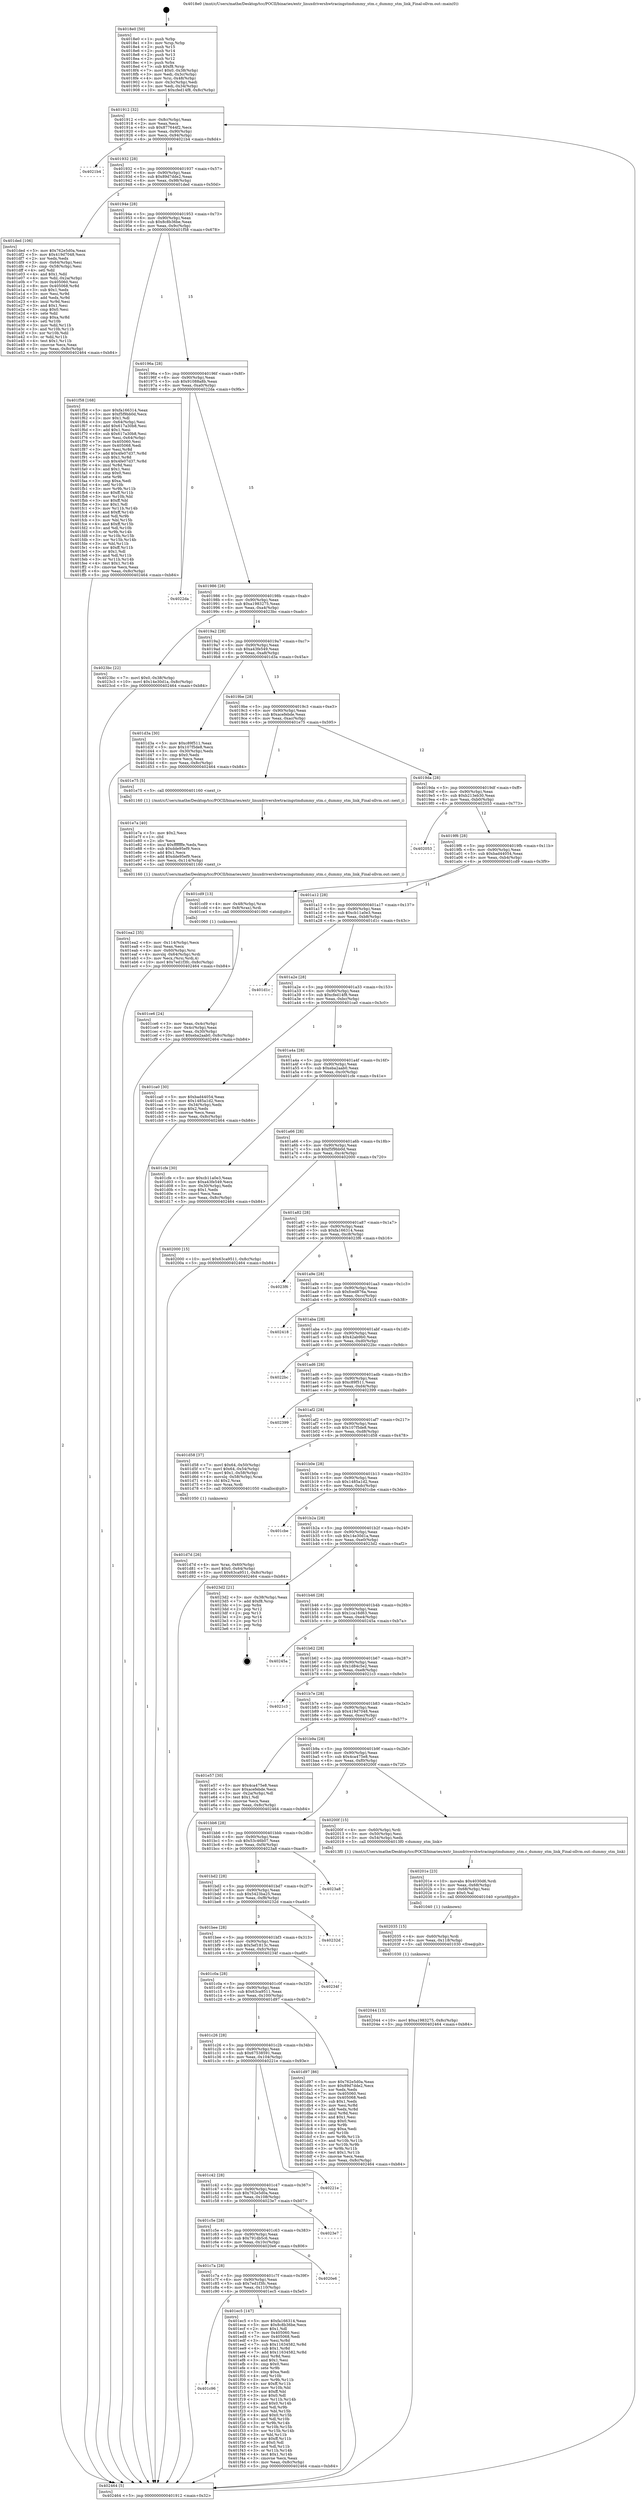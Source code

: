 digraph "0x4018e0" {
  label = "0x4018e0 (/mnt/c/Users/mathe/Desktop/tcc/POCII/binaries/extr_linuxdrivershwtracingstmdummy_stm.c_dummy_stm_link_Final-ollvm.out::main(0))"
  labelloc = "t"
  node[shape=record]

  Entry [label="",width=0.3,height=0.3,shape=circle,fillcolor=black,style=filled]
  "0x401912" [label="{
     0x401912 [32]\l
     | [instrs]\l
     &nbsp;&nbsp;0x401912 \<+6\>: mov -0x8c(%rbp),%eax\l
     &nbsp;&nbsp;0x401918 \<+2\>: mov %eax,%ecx\l
     &nbsp;&nbsp;0x40191a \<+6\>: sub $0x877644f2,%ecx\l
     &nbsp;&nbsp;0x401920 \<+6\>: mov %eax,-0x90(%rbp)\l
     &nbsp;&nbsp;0x401926 \<+6\>: mov %ecx,-0x94(%rbp)\l
     &nbsp;&nbsp;0x40192c \<+6\>: je 00000000004021b4 \<main+0x8d4\>\l
  }"]
  "0x4021b4" [label="{
     0x4021b4\l
  }", style=dashed]
  "0x401932" [label="{
     0x401932 [28]\l
     | [instrs]\l
     &nbsp;&nbsp;0x401932 \<+5\>: jmp 0000000000401937 \<main+0x57\>\l
     &nbsp;&nbsp;0x401937 \<+6\>: mov -0x90(%rbp),%eax\l
     &nbsp;&nbsp;0x40193d \<+5\>: sub $0x89d7dde2,%eax\l
     &nbsp;&nbsp;0x401942 \<+6\>: mov %eax,-0x98(%rbp)\l
     &nbsp;&nbsp;0x401948 \<+6\>: je 0000000000401ded \<main+0x50d\>\l
  }"]
  Exit [label="",width=0.3,height=0.3,shape=circle,fillcolor=black,style=filled,peripheries=2]
  "0x401ded" [label="{
     0x401ded [106]\l
     | [instrs]\l
     &nbsp;&nbsp;0x401ded \<+5\>: mov $0x762e5d0a,%eax\l
     &nbsp;&nbsp;0x401df2 \<+5\>: mov $0x419d7048,%ecx\l
     &nbsp;&nbsp;0x401df7 \<+2\>: xor %edx,%edx\l
     &nbsp;&nbsp;0x401df9 \<+3\>: mov -0x64(%rbp),%esi\l
     &nbsp;&nbsp;0x401dfc \<+3\>: cmp -0x58(%rbp),%esi\l
     &nbsp;&nbsp;0x401dff \<+4\>: setl %dil\l
     &nbsp;&nbsp;0x401e03 \<+4\>: and $0x1,%dil\l
     &nbsp;&nbsp;0x401e07 \<+4\>: mov %dil,-0x2a(%rbp)\l
     &nbsp;&nbsp;0x401e0b \<+7\>: mov 0x405060,%esi\l
     &nbsp;&nbsp;0x401e12 \<+8\>: mov 0x405068,%r8d\l
     &nbsp;&nbsp;0x401e1a \<+3\>: sub $0x1,%edx\l
     &nbsp;&nbsp;0x401e1d \<+3\>: mov %esi,%r9d\l
     &nbsp;&nbsp;0x401e20 \<+3\>: add %edx,%r9d\l
     &nbsp;&nbsp;0x401e23 \<+4\>: imul %r9d,%esi\l
     &nbsp;&nbsp;0x401e27 \<+3\>: and $0x1,%esi\l
     &nbsp;&nbsp;0x401e2a \<+3\>: cmp $0x0,%esi\l
     &nbsp;&nbsp;0x401e2d \<+4\>: sete %dil\l
     &nbsp;&nbsp;0x401e31 \<+4\>: cmp $0xa,%r8d\l
     &nbsp;&nbsp;0x401e35 \<+4\>: setl %r10b\l
     &nbsp;&nbsp;0x401e39 \<+3\>: mov %dil,%r11b\l
     &nbsp;&nbsp;0x401e3c \<+3\>: and %r10b,%r11b\l
     &nbsp;&nbsp;0x401e3f \<+3\>: xor %r10b,%dil\l
     &nbsp;&nbsp;0x401e42 \<+3\>: or %dil,%r11b\l
     &nbsp;&nbsp;0x401e45 \<+4\>: test $0x1,%r11b\l
     &nbsp;&nbsp;0x401e49 \<+3\>: cmovne %ecx,%eax\l
     &nbsp;&nbsp;0x401e4c \<+6\>: mov %eax,-0x8c(%rbp)\l
     &nbsp;&nbsp;0x401e52 \<+5\>: jmp 0000000000402464 \<main+0xb84\>\l
  }"]
  "0x40194e" [label="{
     0x40194e [28]\l
     | [instrs]\l
     &nbsp;&nbsp;0x40194e \<+5\>: jmp 0000000000401953 \<main+0x73\>\l
     &nbsp;&nbsp;0x401953 \<+6\>: mov -0x90(%rbp),%eax\l
     &nbsp;&nbsp;0x401959 \<+5\>: sub $0x8c8b36be,%eax\l
     &nbsp;&nbsp;0x40195e \<+6\>: mov %eax,-0x9c(%rbp)\l
     &nbsp;&nbsp;0x401964 \<+6\>: je 0000000000401f58 \<main+0x678\>\l
  }"]
  "0x402044" [label="{
     0x402044 [15]\l
     | [instrs]\l
     &nbsp;&nbsp;0x402044 \<+10\>: movl $0xa1983275,-0x8c(%rbp)\l
     &nbsp;&nbsp;0x40204e \<+5\>: jmp 0000000000402464 \<main+0xb84\>\l
  }"]
  "0x401f58" [label="{
     0x401f58 [168]\l
     | [instrs]\l
     &nbsp;&nbsp;0x401f58 \<+5\>: mov $0xfa166314,%eax\l
     &nbsp;&nbsp;0x401f5d \<+5\>: mov $0xf5f9bb0d,%ecx\l
     &nbsp;&nbsp;0x401f62 \<+2\>: mov $0x1,%dl\l
     &nbsp;&nbsp;0x401f64 \<+3\>: mov -0x64(%rbp),%esi\l
     &nbsp;&nbsp;0x401f67 \<+6\>: add $0x617a30b8,%esi\l
     &nbsp;&nbsp;0x401f6d \<+3\>: add $0x1,%esi\l
     &nbsp;&nbsp;0x401f70 \<+6\>: sub $0x617a30b8,%esi\l
     &nbsp;&nbsp;0x401f76 \<+3\>: mov %esi,-0x64(%rbp)\l
     &nbsp;&nbsp;0x401f79 \<+7\>: mov 0x405060,%esi\l
     &nbsp;&nbsp;0x401f80 \<+7\>: mov 0x405068,%edi\l
     &nbsp;&nbsp;0x401f87 \<+3\>: mov %esi,%r8d\l
     &nbsp;&nbsp;0x401f8a \<+7\>: add $0x4fe07d37,%r8d\l
     &nbsp;&nbsp;0x401f91 \<+4\>: sub $0x1,%r8d\l
     &nbsp;&nbsp;0x401f95 \<+7\>: sub $0x4fe07d37,%r8d\l
     &nbsp;&nbsp;0x401f9c \<+4\>: imul %r8d,%esi\l
     &nbsp;&nbsp;0x401fa0 \<+3\>: and $0x1,%esi\l
     &nbsp;&nbsp;0x401fa3 \<+3\>: cmp $0x0,%esi\l
     &nbsp;&nbsp;0x401fa6 \<+4\>: sete %r9b\l
     &nbsp;&nbsp;0x401faa \<+3\>: cmp $0xa,%edi\l
     &nbsp;&nbsp;0x401fad \<+4\>: setl %r10b\l
     &nbsp;&nbsp;0x401fb1 \<+3\>: mov %r9b,%r11b\l
     &nbsp;&nbsp;0x401fb4 \<+4\>: xor $0xff,%r11b\l
     &nbsp;&nbsp;0x401fb8 \<+3\>: mov %r10b,%bl\l
     &nbsp;&nbsp;0x401fbb \<+3\>: xor $0xff,%bl\l
     &nbsp;&nbsp;0x401fbe \<+3\>: xor $0x1,%dl\l
     &nbsp;&nbsp;0x401fc1 \<+3\>: mov %r11b,%r14b\l
     &nbsp;&nbsp;0x401fc4 \<+4\>: and $0xff,%r14b\l
     &nbsp;&nbsp;0x401fc8 \<+3\>: and %dl,%r9b\l
     &nbsp;&nbsp;0x401fcb \<+3\>: mov %bl,%r15b\l
     &nbsp;&nbsp;0x401fce \<+4\>: and $0xff,%r15b\l
     &nbsp;&nbsp;0x401fd2 \<+3\>: and %dl,%r10b\l
     &nbsp;&nbsp;0x401fd5 \<+3\>: or %r9b,%r14b\l
     &nbsp;&nbsp;0x401fd8 \<+3\>: or %r10b,%r15b\l
     &nbsp;&nbsp;0x401fdb \<+3\>: xor %r15b,%r14b\l
     &nbsp;&nbsp;0x401fde \<+3\>: or %bl,%r11b\l
     &nbsp;&nbsp;0x401fe1 \<+4\>: xor $0xff,%r11b\l
     &nbsp;&nbsp;0x401fe5 \<+3\>: or $0x1,%dl\l
     &nbsp;&nbsp;0x401fe8 \<+3\>: and %dl,%r11b\l
     &nbsp;&nbsp;0x401feb \<+3\>: or %r11b,%r14b\l
     &nbsp;&nbsp;0x401fee \<+4\>: test $0x1,%r14b\l
     &nbsp;&nbsp;0x401ff2 \<+3\>: cmovne %ecx,%eax\l
     &nbsp;&nbsp;0x401ff5 \<+6\>: mov %eax,-0x8c(%rbp)\l
     &nbsp;&nbsp;0x401ffb \<+5\>: jmp 0000000000402464 \<main+0xb84\>\l
  }"]
  "0x40196a" [label="{
     0x40196a [28]\l
     | [instrs]\l
     &nbsp;&nbsp;0x40196a \<+5\>: jmp 000000000040196f \<main+0x8f\>\l
     &nbsp;&nbsp;0x40196f \<+6\>: mov -0x90(%rbp),%eax\l
     &nbsp;&nbsp;0x401975 \<+5\>: sub $0x91088a8b,%eax\l
     &nbsp;&nbsp;0x40197a \<+6\>: mov %eax,-0xa0(%rbp)\l
     &nbsp;&nbsp;0x401980 \<+6\>: je 00000000004022da \<main+0x9fa\>\l
  }"]
  "0x402035" [label="{
     0x402035 [15]\l
     | [instrs]\l
     &nbsp;&nbsp;0x402035 \<+4\>: mov -0x60(%rbp),%rdi\l
     &nbsp;&nbsp;0x402039 \<+6\>: mov %eax,-0x118(%rbp)\l
     &nbsp;&nbsp;0x40203f \<+5\>: call 0000000000401030 \<free@plt\>\l
     | [calls]\l
     &nbsp;&nbsp;0x401030 \{1\} (unknown)\l
  }"]
  "0x4022da" [label="{
     0x4022da\l
  }", style=dashed]
  "0x401986" [label="{
     0x401986 [28]\l
     | [instrs]\l
     &nbsp;&nbsp;0x401986 \<+5\>: jmp 000000000040198b \<main+0xab\>\l
     &nbsp;&nbsp;0x40198b \<+6\>: mov -0x90(%rbp),%eax\l
     &nbsp;&nbsp;0x401991 \<+5\>: sub $0xa1983275,%eax\l
     &nbsp;&nbsp;0x401996 \<+6\>: mov %eax,-0xa4(%rbp)\l
     &nbsp;&nbsp;0x40199c \<+6\>: je 00000000004023bc \<main+0xadc\>\l
  }"]
  "0x40201e" [label="{
     0x40201e [23]\l
     | [instrs]\l
     &nbsp;&nbsp;0x40201e \<+10\>: movabs $0x4030d6,%rdi\l
     &nbsp;&nbsp;0x402028 \<+3\>: mov %eax,-0x68(%rbp)\l
     &nbsp;&nbsp;0x40202b \<+3\>: mov -0x68(%rbp),%esi\l
     &nbsp;&nbsp;0x40202e \<+2\>: mov $0x0,%al\l
     &nbsp;&nbsp;0x402030 \<+5\>: call 0000000000401040 \<printf@plt\>\l
     | [calls]\l
     &nbsp;&nbsp;0x401040 \{1\} (unknown)\l
  }"]
  "0x4023bc" [label="{
     0x4023bc [22]\l
     | [instrs]\l
     &nbsp;&nbsp;0x4023bc \<+7\>: movl $0x0,-0x38(%rbp)\l
     &nbsp;&nbsp;0x4023c3 \<+10\>: movl $0x14e30d1a,-0x8c(%rbp)\l
     &nbsp;&nbsp;0x4023cd \<+5\>: jmp 0000000000402464 \<main+0xb84\>\l
  }"]
  "0x4019a2" [label="{
     0x4019a2 [28]\l
     | [instrs]\l
     &nbsp;&nbsp;0x4019a2 \<+5\>: jmp 00000000004019a7 \<main+0xc7\>\l
     &nbsp;&nbsp;0x4019a7 \<+6\>: mov -0x90(%rbp),%eax\l
     &nbsp;&nbsp;0x4019ad \<+5\>: sub $0xa43fe549,%eax\l
     &nbsp;&nbsp;0x4019b2 \<+6\>: mov %eax,-0xa8(%rbp)\l
     &nbsp;&nbsp;0x4019b8 \<+6\>: je 0000000000401d3a \<main+0x45a\>\l
  }"]
  "0x401c96" [label="{
     0x401c96\l
  }", style=dashed]
  "0x401d3a" [label="{
     0x401d3a [30]\l
     | [instrs]\l
     &nbsp;&nbsp;0x401d3a \<+5\>: mov $0xc89f511,%eax\l
     &nbsp;&nbsp;0x401d3f \<+5\>: mov $0x107f5de8,%ecx\l
     &nbsp;&nbsp;0x401d44 \<+3\>: mov -0x30(%rbp),%edx\l
     &nbsp;&nbsp;0x401d47 \<+3\>: cmp $0x0,%edx\l
     &nbsp;&nbsp;0x401d4a \<+3\>: cmove %ecx,%eax\l
     &nbsp;&nbsp;0x401d4d \<+6\>: mov %eax,-0x8c(%rbp)\l
     &nbsp;&nbsp;0x401d53 \<+5\>: jmp 0000000000402464 \<main+0xb84\>\l
  }"]
  "0x4019be" [label="{
     0x4019be [28]\l
     | [instrs]\l
     &nbsp;&nbsp;0x4019be \<+5\>: jmp 00000000004019c3 \<main+0xe3\>\l
     &nbsp;&nbsp;0x4019c3 \<+6\>: mov -0x90(%rbp),%eax\l
     &nbsp;&nbsp;0x4019c9 \<+5\>: sub $0xacefebde,%eax\l
     &nbsp;&nbsp;0x4019ce \<+6\>: mov %eax,-0xac(%rbp)\l
     &nbsp;&nbsp;0x4019d4 \<+6\>: je 0000000000401e75 \<main+0x595\>\l
  }"]
  "0x401ec5" [label="{
     0x401ec5 [147]\l
     | [instrs]\l
     &nbsp;&nbsp;0x401ec5 \<+5\>: mov $0xfa166314,%eax\l
     &nbsp;&nbsp;0x401eca \<+5\>: mov $0x8c8b36be,%ecx\l
     &nbsp;&nbsp;0x401ecf \<+2\>: mov $0x1,%dl\l
     &nbsp;&nbsp;0x401ed1 \<+7\>: mov 0x405060,%esi\l
     &nbsp;&nbsp;0x401ed8 \<+7\>: mov 0x405068,%edi\l
     &nbsp;&nbsp;0x401edf \<+3\>: mov %esi,%r8d\l
     &nbsp;&nbsp;0x401ee2 \<+7\>: sub $0x11634582,%r8d\l
     &nbsp;&nbsp;0x401ee9 \<+4\>: sub $0x1,%r8d\l
     &nbsp;&nbsp;0x401eed \<+7\>: add $0x11634582,%r8d\l
     &nbsp;&nbsp;0x401ef4 \<+4\>: imul %r8d,%esi\l
     &nbsp;&nbsp;0x401ef8 \<+3\>: and $0x1,%esi\l
     &nbsp;&nbsp;0x401efb \<+3\>: cmp $0x0,%esi\l
     &nbsp;&nbsp;0x401efe \<+4\>: sete %r9b\l
     &nbsp;&nbsp;0x401f02 \<+3\>: cmp $0xa,%edi\l
     &nbsp;&nbsp;0x401f05 \<+4\>: setl %r10b\l
     &nbsp;&nbsp;0x401f09 \<+3\>: mov %r9b,%r11b\l
     &nbsp;&nbsp;0x401f0c \<+4\>: xor $0xff,%r11b\l
     &nbsp;&nbsp;0x401f10 \<+3\>: mov %r10b,%bl\l
     &nbsp;&nbsp;0x401f13 \<+3\>: xor $0xff,%bl\l
     &nbsp;&nbsp;0x401f16 \<+3\>: xor $0x0,%dl\l
     &nbsp;&nbsp;0x401f19 \<+3\>: mov %r11b,%r14b\l
     &nbsp;&nbsp;0x401f1c \<+4\>: and $0x0,%r14b\l
     &nbsp;&nbsp;0x401f20 \<+3\>: and %dl,%r9b\l
     &nbsp;&nbsp;0x401f23 \<+3\>: mov %bl,%r15b\l
     &nbsp;&nbsp;0x401f26 \<+4\>: and $0x0,%r15b\l
     &nbsp;&nbsp;0x401f2a \<+3\>: and %dl,%r10b\l
     &nbsp;&nbsp;0x401f2d \<+3\>: or %r9b,%r14b\l
     &nbsp;&nbsp;0x401f30 \<+3\>: or %r10b,%r15b\l
     &nbsp;&nbsp;0x401f33 \<+3\>: xor %r15b,%r14b\l
     &nbsp;&nbsp;0x401f36 \<+3\>: or %bl,%r11b\l
     &nbsp;&nbsp;0x401f39 \<+4\>: xor $0xff,%r11b\l
     &nbsp;&nbsp;0x401f3d \<+3\>: or $0x0,%dl\l
     &nbsp;&nbsp;0x401f40 \<+3\>: and %dl,%r11b\l
     &nbsp;&nbsp;0x401f43 \<+3\>: or %r11b,%r14b\l
     &nbsp;&nbsp;0x401f46 \<+4\>: test $0x1,%r14b\l
     &nbsp;&nbsp;0x401f4a \<+3\>: cmovne %ecx,%eax\l
     &nbsp;&nbsp;0x401f4d \<+6\>: mov %eax,-0x8c(%rbp)\l
     &nbsp;&nbsp;0x401f53 \<+5\>: jmp 0000000000402464 \<main+0xb84\>\l
  }"]
  "0x401e75" [label="{
     0x401e75 [5]\l
     | [instrs]\l
     &nbsp;&nbsp;0x401e75 \<+5\>: call 0000000000401160 \<next_i\>\l
     | [calls]\l
     &nbsp;&nbsp;0x401160 \{1\} (/mnt/c/Users/mathe/Desktop/tcc/POCII/binaries/extr_linuxdrivershwtracingstmdummy_stm.c_dummy_stm_link_Final-ollvm.out::next_i)\l
  }"]
  "0x4019da" [label="{
     0x4019da [28]\l
     | [instrs]\l
     &nbsp;&nbsp;0x4019da \<+5\>: jmp 00000000004019df \<main+0xff\>\l
     &nbsp;&nbsp;0x4019df \<+6\>: mov -0x90(%rbp),%eax\l
     &nbsp;&nbsp;0x4019e5 \<+5\>: sub $0xb213eb30,%eax\l
     &nbsp;&nbsp;0x4019ea \<+6\>: mov %eax,-0xb0(%rbp)\l
     &nbsp;&nbsp;0x4019f0 \<+6\>: je 0000000000402053 \<main+0x773\>\l
  }"]
  "0x401c7a" [label="{
     0x401c7a [28]\l
     | [instrs]\l
     &nbsp;&nbsp;0x401c7a \<+5\>: jmp 0000000000401c7f \<main+0x39f\>\l
     &nbsp;&nbsp;0x401c7f \<+6\>: mov -0x90(%rbp),%eax\l
     &nbsp;&nbsp;0x401c85 \<+5\>: sub $0x7ed1f3fc,%eax\l
     &nbsp;&nbsp;0x401c8a \<+6\>: mov %eax,-0x110(%rbp)\l
     &nbsp;&nbsp;0x401c90 \<+6\>: je 0000000000401ec5 \<main+0x5e5\>\l
  }"]
  "0x402053" [label="{
     0x402053\l
  }", style=dashed]
  "0x4019f6" [label="{
     0x4019f6 [28]\l
     | [instrs]\l
     &nbsp;&nbsp;0x4019f6 \<+5\>: jmp 00000000004019fb \<main+0x11b\>\l
     &nbsp;&nbsp;0x4019fb \<+6\>: mov -0x90(%rbp),%eax\l
     &nbsp;&nbsp;0x401a01 \<+5\>: sub $0xbad44054,%eax\l
     &nbsp;&nbsp;0x401a06 \<+6\>: mov %eax,-0xb4(%rbp)\l
     &nbsp;&nbsp;0x401a0c \<+6\>: je 0000000000401cd9 \<main+0x3f9\>\l
  }"]
  "0x4020e6" [label="{
     0x4020e6\l
  }", style=dashed]
  "0x401cd9" [label="{
     0x401cd9 [13]\l
     | [instrs]\l
     &nbsp;&nbsp;0x401cd9 \<+4\>: mov -0x48(%rbp),%rax\l
     &nbsp;&nbsp;0x401cdd \<+4\>: mov 0x8(%rax),%rdi\l
     &nbsp;&nbsp;0x401ce1 \<+5\>: call 0000000000401060 \<atoi@plt\>\l
     | [calls]\l
     &nbsp;&nbsp;0x401060 \{1\} (unknown)\l
  }"]
  "0x401a12" [label="{
     0x401a12 [28]\l
     | [instrs]\l
     &nbsp;&nbsp;0x401a12 \<+5\>: jmp 0000000000401a17 \<main+0x137\>\l
     &nbsp;&nbsp;0x401a17 \<+6\>: mov -0x90(%rbp),%eax\l
     &nbsp;&nbsp;0x401a1d \<+5\>: sub $0xcb11a0e3,%eax\l
     &nbsp;&nbsp;0x401a22 \<+6\>: mov %eax,-0xb8(%rbp)\l
     &nbsp;&nbsp;0x401a28 \<+6\>: je 0000000000401d1c \<main+0x43c\>\l
  }"]
  "0x401c5e" [label="{
     0x401c5e [28]\l
     | [instrs]\l
     &nbsp;&nbsp;0x401c5e \<+5\>: jmp 0000000000401c63 \<main+0x383\>\l
     &nbsp;&nbsp;0x401c63 \<+6\>: mov -0x90(%rbp),%eax\l
     &nbsp;&nbsp;0x401c69 \<+5\>: sub $0x791db5c6,%eax\l
     &nbsp;&nbsp;0x401c6e \<+6\>: mov %eax,-0x10c(%rbp)\l
     &nbsp;&nbsp;0x401c74 \<+6\>: je 00000000004020e6 \<main+0x806\>\l
  }"]
  "0x401d1c" [label="{
     0x401d1c\l
  }", style=dashed]
  "0x401a2e" [label="{
     0x401a2e [28]\l
     | [instrs]\l
     &nbsp;&nbsp;0x401a2e \<+5\>: jmp 0000000000401a33 \<main+0x153\>\l
     &nbsp;&nbsp;0x401a33 \<+6\>: mov -0x90(%rbp),%eax\l
     &nbsp;&nbsp;0x401a39 \<+5\>: sub $0xcfed14f8,%eax\l
     &nbsp;&nbsp;0x401a3e \<+6\>: mov %eax,-0xbc(%rbp)\l
     &nbsp;&nbsp;0x401a44 \<+6\>: je 0000000000401ca0 \<main+0x3c0\>\l
  }"]
  "0x4023e7" [label="{
     0x4023e7\l
  }", style=dashed]
  "0x401ca0" [label="{
     0x401ca0 [30]\l
     | [instrs]\l
     &nbsp;&nbsp;0x401ca0 \<+5\>: mov $0xbad44054,%eax\l
     &nbsp;&nbsp;0x401ca5 \<+5\>: mov $0x1485a1d2,%ecx\l
     &nbsp;&nbsp;0x401caa \<+3\>: mov -0x34(%rbp),%edx\l
     &nbsp;&nbsp;0x401cad \<+3\>: cmp $0x2,%edx\l
     &nbsp;&nbsp;0x401cb0 \<+3\>: cmovne %ecx,%eax\l
     &nbsp;&nbsp;0x401cb3 \<+6\>: mov %eax,-0x8c(%rbp)\l
     &nbsp;&nbsp;0x401cb9 \<+5\>: jmp 0000000000402464 \<main+0xb84\>\l
  }"]
  "0x401a4a" [label="{
     0x401a4a [28]\l
     | [instrs]\l
     &nbsp;&nbsp;0x401a4a \<+5\>: jmp 0000000000401a4f \<main+0x16f\>\l
     &nbsp;&nbsp;0x401a4f \<+6\>: mov -0x90(%rbp),%eax\l
     &nbsp;&nbsp;0x401a55 \<+5\>: sub $0xeba2aab0,%eax\l
     &nbsp;&nbsp;0x401a5a \<+6\>: mov %eax,-0xc0(%rbp)\l
     &nbsp;&nbsp;0x401a60 \<+6\>: je 0000000000401cfe \<main+0x41e\>\l
  }"]
  "0x402464" [label="{
     0x402464 [5]\l
     | [instrs]\l
     &nbsp;&nbsp;0x402464 \<+5\>: jmp 0000000000401912 \<main+0x32\>\l
  }"]
  "0x4018e0" [label="{
     0x4018e0 [50]\l
     | [instrs]\l
     &nbsp;&nbsp;0x4018e0 \<+1\>: push %rbp\l
     &nbsp;&nbsp;0x4018e1 \<+3\>: mov %rsp,%rbp\l
     &nbsp;&nbsp;0x4018e4 \<+2\>: push %r15\l
     &nbsp;&nbsp;0x4018e6 \<+2\>: push %r14\l
     &nbsp;&nbsp;0x4018e8 \<+2\>: push %r13\l
     &nbsp;&nbsp;0x4018ea \<+2\>: push %r12\l
     &nbsp;&nbsp;0x4018ec \<+1\>: push %rbx\l
     &nbsp;&nbsp;0x4018ed \<+7\>: sub $0xf8,%rsp\l
     &nbsp;&nbsp;0x4018f4 \<+7\>: movl $0x0,-0x38(%rbp)\l
     &nbsp;&nbsp;0x4018fb \<+3\>: mov %edi,-0x3c(%rbp)\l
     &nbsp;&nbsp;0x4018fe \<+4\>: mov %rsi,-0x48(%rbp)\l
     &nbsp;&nbsp;0x401902 \<+3\>: mov -0x3c(%rbp),%edi\l
     &nbsp;&nbsp;0x401905 \<+3\>: mov %edi,-0x34(%rbp)\l
     &nbsp;&nbsp;0x401908 \<+10\>: movl $0xcfed14f8,-0x8c(%rbp)\l
  }"]
  "0x401ce6" [label="{
     0x401ce6 [24]\l
     | [instrs]\l
     &nbsp;&nbsp;0x401ce6 \<+3\>: mov %eax,-0x4c(%rbp)\l
     &nbsp;&nbsp;0x401ce9 \<+3\>: mov -0x4c(%rbp),%eax\l
     &nbsp;&nbsp;0x401cec \<+3\>: mov %eax,-0x30(%rbp)\l
     &nbsp;&nbsp;0x401cef \<+10\>: movl $0xeba2aab0,-0x8c(%rbp)\l
     &nbsp;&nbsp;0x401cf9 \<+5\>: jmp 0000000000402464 \<main+0xb84\>\l
  }"]
  "0x401c42" [label="{
     0x401c42 [28]\l
     | [instrs]\l
     &nbsp;&nbsp;0x401c42 \<+5\>: jmp 0000000000401c47 \<main+0x367\>\l
     &nbsp;&nbsp;0x401c47 \<+6\>: mov -0x90(%rbp),%eax\l
     &nbsp;&nbsp;0x401c4d \<+5\>: sub $0x762e5d0a,%eax\l
     &nbsp;&nbsp;0x401c52 \<+6\>: mov %eax,-0x108(%rbp)\l
     &nbsp;&nbsp;0x401c58 \<+6\>: je 00000000004023e7 \<main+0xb07\>\l
  }"]
  "0x401cfe" [label="{
     0x401cfe [30]\l
     | [instrs]\l
     &nbsp;&nbsp;0x401cfe \<+5\>: mov $0xcb11a0e3,%eax\l
     &nbsp;&nbsp;0x401d03 \<+5\>: mov $0xa43fe549,%ecx\l
     &nbsp;&nbsp;0x401d08 \<+3\>: mov -0x30(%rbp),%edx\l
     &nbsp;&nbsp;0x401d0b \<+3\>: cmp $0x1,%edx\l
     &nbsp;&nbsp;0x401d0e \<+3\>: cmovl %ecx,%eax\l
     &nbsp;&nbsp;0x401d11 \<+6\>: mov %eax,-0x8c(%rbp)\l
     &nbsp;&nbsp;0x401d17 \<+5\>: jmp 0000000000402464 \<main+0xb84\>\l
  }"]
  "0x401a66" [label="{
     0x401a66 [28]\l
     | [instrs]\l
     &nbsp;&nbsp;0x401a66 \<+5\>: jmp 0000000000401a6b \<main+0x18b\>\l
     &nbsp;&nbsp;0x401a6b \<+6\>: mov -0x90(%rbp),%eax\l
     &nbsp;&nbsp;0x401a71 \<+5\>: sub $0xf5f9bb0d,%eax\l
     &nbsp;&nbsp;0x401a76 \<+6\>: mov %eax,-0xc4(%rbp)\l
     &nbsp;&nbsp;0x401a7c \<+6\>: je 0000000000402000 \<main+0x720\>\l
  }"]
  "0x40221e" [label="{
     0x40221e\l
  }", style=dashed]
  "0x402000" [label="{
     0x402000 [15]\l
     | [instrs]\l
     &nbsp;&nbsp;0x402000 \<+10\>: movl $0x63ca9511,-0x8c(%rbp)\l
     &nbsp;&nbsp;0x40200a \<+5\>: jmp 0000000000402464 \<main+0xb84\>\l
  }"]
  "0x401a82" [label="{
     0x401a82 [28]\l
     | [instrs]\l
     &nbsp;&nbsp;0x401a82 \<+5\>: jmp 0000000000401a87 \<main+0x1a7\>\l
     &nbsp;&nbsp;0x401a87 \<+6\>: mov -0x90(%rbp),%eax\l
     &nbsp;&nbsp;0x401a8d \<+5\>: sub $0xfa166314,%eax\l
     &nbsp;&nbsp;0x401a92 \<+6\>: mov %eax,-0xc8(%rbp)\l
     &nbsp;&nbsp;0x401a98 \<+6\>: je 00000000004023f6 \<main+0xb16\>\l
  }"]
  "0x401ea2" [label="{
     0x401ea2 [35]\l
     | [instrs]\l
     &nbsp;&nbsp;0x401ea2 \<+6\>: mov -0x114(%rbp),%ecx\l
     &nbsp;&nbsp;0x401ea8 \<+3\>: imul %eax,%ecx\l
     &nbsp;&nbsp;0x401eab \<+4\>: mov -0x60(%rbp),%rsi\l
     &nbsp;&nbsp;0x401eaf \<+4\>: movslq -0x64(%rbp),%rdi\l
     &nbsp;&nbsp;0x401eb3 \<+3\>: mov %ecx,(%rsi,%rdi,4)\l
     &nbsp;&nbsp;0x401eb6 \<+10\>: movl $0x7ed1f3fc,-0x8c(%rbp)\l
     &nbsp;&nbsp;0x401ec0 \<+5\>: jmp 0000000000402464 \<main+0xb84\>\l
  }"]
  "0x4023f6" [label="{
     0x4023f6\l
  }", style=dashed]
  "0x401a9e" [label="{
     0x401a9e [28]\l
     | [instrs]\l
     &nbsp;&nbsp;0x401a9e \<+5\>: jmp 0000000000401aa3 \<main+0x1c3\>\l
     &nbsp;&nbsp;0x401aa3 \<+6\>: mov -0x90(%rbp),%eax\l
     &nbsp;&nbsp;0x401aa9 \<+5\>: sub $0xfced876a,%eax\l
     &nbsp;&nbsp;0x401aae \<+6\>: mov %eax,-0xcc(%rbp)\l
     &nbsp;&nbsp;0x401ab4 \<+6\>: je 0000000000402418 \<main+0xb38\>\l
  }"]
  "0x401e7a" [label="{
     0x401e7a [40]\l
     | [instrs]\l
     &nbsp;&nbsp;0x401e7a \<+5\>: mov $0x2,%ecx\l
     &nbsp;&nbsp;0x401e7f \<+1\>: cltd\l
     &nbsp;&nbsp;0x401e80 \<+2\>: idiv %ecx\l
     &nbsp;&nbsp;0x401e82 \<+6\>: imul $0xfffffffe,%edx,%ecx\l
     &nbsp;&nbsp;0x401e88 \<+6\>: sub $0xdde95ef9,%ecx\l
     &nbsp;&nbsp;0x401e8e \<+3\>: add $0x1,%ecx\l
     &nbsp;&nbsp;0x401e91 \<+6\>: add $0xdde95ef9,%ecx\l
     &nbsp;&nbsp;0x401e97 \<+6\>: mov %ecx,-0x114(%rbp)\l
     &nbsp;&nbsp;0x401e9d \<+5\>: call 0000000000401160 \<next_i\>\l
     | [calls]\l
     &nbsp;&nbsp;0x401160 \{1\} (/mnt/c/Users/mathe/Desktop/tcc/POCII/binaries/extr_linuxdrivershwtracingstmdummy_stm.c_dummy_stm_link_Final-ollvm.out::next_i)\l
  }"]
  "0x402418" [label="{
     0x402418\l
  }", style=dashed]
  "0x401aba" [label="{
     0x401aba [28]\l
     | [instrs]\l
     &nbsp;&nbsp;0x401aba \<+5\>: jmp 0000000000401abf \<main+0x1df\>\l
     &nbsp;&nbsp;0x401abf \<+6\>: mov -0x90(%rbp),%eax\l
     &nbsp;&nbsp;0x401ac5 \<+5\>: sub $0x42ab9b0,%eax\l
     &nbsp;&nbsp;0x401aca \<+6\>: mov %eax,-0xd0(%rbp)\l
     &nbsp;&nbsp;0x401ad0 \<+6\>: je 00000000004022bc \<main+0x9dc\>\l
  }"]
  "0x401c26" [label="{
     0x401c26 [28]\l
     | [instrs]\l
     &nbsp;&nbsp;0x401c26 \<+5\>: jmp 0000000000401c2b \<main+0x34b\>\l
     &nbsp;&nbsp;0x401c2b \<+6\>: mov -0x90(%rbp),%eax\l
     &nbsp;&nbsp;0x401c31 \<+5\>: sub $0x67538591,%eax\l
     &nbsp;&nbsp;0x401c36 \<+6\>: mov %eax,-0x104(%rbp)\l
     &nbsp;&nbsp;0x401c3c \<+6\>: je 000000000040221e \<main+0x93e\>\l
  }"]
  "0x4022bc" [label="{
     0x4022bc\l
  }", style=dashed]
  "0x401ad6" [label="{
     0x401ad6 [28]\l
     | [instrs]\l
     &nbsp;&nbsp;0x401ad6 \<+5\>: jmp 0000000000401adb \<main+0x1fb\>\l
     &nbsp;&nbsp;0x401adb \<+6\>: mov -0x90(%rbp),%eax\l
     &nbsp;&nbsp;0x401ae1 \<+5\>: sub $0xc89f511,%eax\l
     &nbsp;&nbsp;0x401ae6 \<+6\>: mov %eax,-0xd4(%rbp)\l
     &nbsp;&nbsp;0x401aec \<+6\>: je 0000000000402399 \<main+0xab9\>\l
  }"]
  "0x401d97" [label="{
     0x401d97 [86]\l
     | [instrs]\l
     &nbsp;&nbsp;0x401d97 \<+5\>: mov $0x762e5d0a,%eax\l
     &nbsp;&nbsp;0x401d9c \<+5\>: mov $0x89d7dde2,%ecx\l
     &nbsp;&nbsp;0x401da1 \<+2\>: xor %edx,%edx\l
     &nbsp;&nbsp;0x401da3 \<+7\>: mov 0x405060,%esi\l
     &nbsp;&nbsp;0x401daa \<+7\>: mov 0x405068,%edi\l
     &nbsp;&nbsp;0x401db1 \<+3\>: sub $0x1,%edx\l
     &nbsp;&nbsp;0x401db4 \<+3\>: mov %esi,%r8d\l
     &nbsp;&nbsp;0x401db7 \<+3\>: add %edx,%r8d\l
     &nbsp;&nbsp;0x401dba \<+4\>: imul %r8d,%esi\l
     &nbsp;&nbsp;0x401dbe \<+3\>: and $0x1,%esi\l
     &nbsp;&nbsp;0x401dc1 \<+3\>: cmp $0x0,%esi\l
     &nbsp;&nbsp;0x401dc4 \<+4\>: sete %r9b\l
     &nbsp;&nbsp;0x401dc8 \<+3\>: cmp $0xa,%edi\l
     &nbsp;&nbsp;0x401dcb \<+4\>: setl %r10b\l
     &nbsp;&nbsp;0x401dcf \<+3\>: mov %r9b,%r11b\l
     &nbsp;&nbsp;0x401dd2 \<+3\>: and %r10b,%r11b\l
     &nbsp;&nbsp;0x401dd5 \<+3\>: xor %r10b,%r9b\l
     &nbsp;&nbsp;0x401dd8 \<+3\>: or %r9b,%r11b\l
     &nbsp;&nbsp;0x401ddb \<+4\>: test $0x1,%r11b\l
     &nbsp;&nbsp;0x401ddf \<+3\>: cmovne %ecx,%eax\l
     &nbsp;&nbsp;0x401de2 \<+6\>: mov %eax,-0x8c(%rbp)\l
     &nbsp;&nbsp;0x401de8 \<+5\>: jmp 0000000000402464 \<main+0xb84\>\l
  }"]
  "0x402399" [label="{
     0x402399\l
  }", style=dashed]
  "0x401af2" [label="{
     0x401af2 [28]\l
     | [instrs]\l
     &nbsp;&nbsp;0x401af2 \<+5\>: jmp 0000000000401af7 \<main+0x217\>\l
     &nbsp;&nbsp;0x401af7 \<+6\>: mov -0x90(%rbp),%eax\l
     &nbsp;&nbsp;0x401afd \<+5\>: sub $0x107f5de8,%eax\l
     &nbsp;&nbsp;0x401b02 \<+6\>: mov %eax,-0xd8(%rbp)\l
     &nbsp;&nbsp;0x401b08 \<+6\>: je 0000000000401d58 \<main+0x478\>\l
  }"]
  "0x401c0a" [label="{
     0x401c0a [28]\l
     | [instrs]\l
     &nbsp;&nbsp;0x401c0a \<+5\>: jmp 0000000000401c0f \<main+0x32f\>\l
     &nbsp;&nbsp;0x401c0f \<+6\>: mov -0x90(%rbp),%eax\l
     &nbsp;&nbsp;0x401c15 \<+5\>: sub $0x63ca9511,%eax\l
     &nbsp;&nbsp;0x401c1a \<+6\>: mov %eax,-0x100(%rbp)\l
     &nbsp;&nbsp;0x401c20 \<+6\>: je 0000000000401d97 \<main+0x4b7\>\l
  }"]
  "0x401d58" [label="{
     0x401d58 [37]\l
     | [instrs]\l
     &nbsp;&nbsp;0x401d58 \<+7\>: movl $0x64,-0x50(%rbp)\l
     &nbsp;&nbsp;0x401d5f \<+7\>: movl $0x64,-0x54(%rbp)\l
     &nbsp;&nbsp;0x401d66 \<+7\>: movl $0x1,-0x58(%rbp)\l
     &nbsp;&nbsp;0x401d6d \<+4\>: movslq -0x58(%rbp),%rax\l
     &nbsp;&nbsp;0x401d71 \<+4\>: shl $0x2,%rax\l
     &nbsp;&nbsp;0x401d75 \<+3\>: mov %rax,%rdi\l
     &nbsp;&nbsp;0x401d78 \<+5\>: call 0000000000401050 \<malloc@plt\>\l
     | [calls]\l
     &nbsp;&nbsp;0x401050 \{1\} (unknown)\l
  }"]
  "0x401b0e" [label="{
     0x401b0e [28]\l
     | [instrs]\l
     &nbsp;&nbsp;0x401b0e \<+5\>: jmp 0000000000401b13 \<main+0x233\>\l
     &nbsp;&nbsp;0x401b13 \<+6\>: mov -0x90(%rbp),%eax\l
     &nbsp;&nbsp;0x401b19 \<+5\>: sub $0x1485a1d2,%eax\l
     &nbsp;&nbsp;0x401b1e \<+6\>: mov %eax,-0xdc(%rbp)\l
     &nbsp;&nbsp;0x401b24 \<+6\>: je 0000000000401cbe \<main+0x3de\>\l
  }"]
  "0x401d7d" [label="{
     0x401d7d [26]\l
     | [instrs]\l
     &nbsp;&nbsp;0x401d7d \<+4\>: mov %rax,-0x60(%rbp)\l
     &nbsp;&nbsp;0x401d81 \<+7\>: movl $0x0,-0x64(%rbp)\l
     &nbsp;&nbsp;0x401d88 \<+10\>: movl $0x63ca9511,-0x8c(%rbp)\l
     &nbsp;&nbsp;0x401d92 \<+5\>: jmp 0000000000402464 \<main+0xb84\>\l
  }"]
  "0x40234f" [label="{
     0x40234f\l
  }", style=dashed]
  "0x401cbe" [label="{
     0x401cbe\l
  }", style=dashed]
  "0x401b2a" [label="{
     0x401b2a [28]\l
     | [instrs]\l
     &nbsp;&nbsp;0x401b2a \<+5\>: jmp 0000000000401b2f \<main+0x24f\>\l
     &nbsp;&nbsp;0x401b2f \<+6\>: mov -0x90(%rbp),%eax\l
     &nbsp;&nbsp;0x401b35 \<+5\>: sub $0x14e30d1a,%eax\l
     &nbsp;&nbsp;0x401b3a \<+6\>: mov %eax,-0xe0(%rbp)\l
     &nbsp;&nbsp;0x401b40 \<+6\>: je 00000000004023d2 \<main+0xaf2\>\l
  }"]
  "0x401bee" [label="{
     0x401bee [28]\l
     | [instrs]\l
     &nbsp;&nbsp;0x401bee \<+5\>: jmp 0000000000401bf3 \<main+0x313\>\l
     &nbsp;&nbsp;0x401bf3 \<+6\>: mov -0x90(%rbp),%eax\l
     &nbsp;&nbsp;0x401bf9 \<+5\>: sub $0x5ef1813c,%eax\l
     &nbsp;&nbsp;0x401bfe \<+6\>: mov %eax,-0xfc(%rbp)\l
     &nbsp;&nbsp;0x401c04 \<+6\>: je 000000000040234f \<main+0xa6f\>\l
  }"]
  "0x4023d2" [label="{
     0x4023d2 [21]\l
     | [instrs]\l
     &nbsp;&nbsp;0x4023d2 \<+3\>: mov -0x38(%rbp),%eax\l
     &nbsp;&nbsp;0x4023d5 \<+7\>: add $0xf8,%rsp\l
     &nbsp;&nbsp;0x4023dc \<+1\>: pop %rbx\l
     &nbsp;&nbsp;0x4023dd \<+2\>: pop %r12\l
     &nbsp;&nbsp;0x4023df \<+2\>: pop %r13\l
     &nbsp;&nbsp;0x4023e1 \<+2\>: pop %r14\l
     &nbsp;&nbsp;0x4023e3 \<+2\>: pop %r15\l
     &nbsp;&nbsp;0x4023e5 \<+1\>: pop %rbp\l
     &nbsp;&nbsp;0x4023e6 \<+1\>: ret\l
  }"]
  "0x401b46" [label="{
     0x401b46 [28]\l
     | [instrs]\l
     &nbsp;&nbsp;0x401b46 \<+5\>: jmp 0000000000401b4b \<main+0x26b\>\l
     &nbsp;&nbsp;0x401b4b \<+6\>: mov -0x90(%rbp),%eax\l
     &nbsp;&nbsp;0x401b51 \<+5\>: sub $0x1ca16d63,%eax\l
     &nbsp;&nbsp;0x401b56 \<+6\>: mov %eax,-0xe4(%rbp)\l
     &nbsp;&nbsp;0x401b5c \<+6\>: je 000000000040245a \<main+0xb7a\>\l
  }"]
  "0x40232d" [label="{
     0x40232d\l
  }", style=dashed]
  "0x40245a" [label="{
     0x40245a\l
  }", style=dashed]
  "0x401b62" [label="{
     0x401b62 [28]\l
     | [instrs]\l
     &nbsp;&nbsp;0x401b62 \<+5\>: jmp 0000000000401b67 \<main+0x287\>\l
     &nbsp;&nbsp;0x401b67 \<+6\>: mov -0x90(%rbp),%eax\l
     &nbsp;&nbsp;0x401b6d \<+5\>: sub $0x1d84c5e2,%eax\l
     &nbsp;&nbsp;0x401b72 \<+6\>: mov %eax,-0xe8(%rbp)\l
     &nbsp;&nbsp;0x401b78 \<+6\>: je 00000000004021c3 \<main+0x8e3\>\l
  }"]
  "0x401bd2" [label="{
     0x401bd2 [28]\l
     | [instrs]\l
     &nbsp;&nbsp;0x401bd2 \<+5\>: jmp 0000000000401bd7 \<main+0x2f7\>\l
     &nbsp;&nbsp;0x401bd7 \<+6\>: mov -0x90(%rbp),%eax\l
     &nbsp;&nbsp;0x401bdd \<+5\>: sub $0x5423ba25,%eax\l
     &nbsp;&nbsp;0x401be2 \<+6\>: mov %eax,-0xf8(%rbp)\l
     &nbsp;&nbsp;0x401be8 \<+6\>: je 000000000040232d \<main+0xa4d\>\l
  }"]
  "0x4021c3" [label="{
     0x4021c3\l
  }", style=dashed]
  "0x401b7e" [label="{
     0x401b7e [28]\l
     | [instrs]\l
     &nbsp;&nbsp;0x401b7e \<+5\>: jmp 0000000000401b83 \<main+0x2a3\>\l
     &nbsp;&nbsp;0x401b83 \<+6\>: mov -0x90(%rbp),%eax\l
     &nbsp;&nbsp;0x401b89 \<+5\>: sub $0x419d7048,%eax\l
     &nbsp;&nbsp;0x401b8e \<+6\>: mov %eax,-0xec(%rbp)\l
     &nbsp;&nbsp;0x401b94 \<+6\>: je 0000000000401e57 \<main+0x577\>\l
  }"]
  "0x4023a8" [label="{
     0x4023a8\l
  }", style=dashed]
  "0x401e57" [label="{
     0x401e57 [30]\l
     | [instrs]\l
     &nbsp;&nbsp;0x401e57 \<+5\>: mov $0x4ca475e8,%eax\l
     &nbsp;&nbsp;0x401e5c \<+5\>: mov $0xacefebde,%ecx\l
     &nbsp;&nbsp;0x401e61 \<+3\>: mov -0x2a(%rbp),%dl\l
     &nbsp;&nbsp;0x401e64 \<+3\>: test $0x1,%dl\l
     &nbsp;&nbsp;0x401e67 \<+3\>: cmovne %ecx,%eax\l
     &nbsp;&nbsp;0x401e6a \<+6\>: mov %eax,-0x8c(%rbp)\l
     &nbsp;&nbsp;0x401e70 \<+5\>: jmp 0000000000402464 \<main+0xb84\>\l
  }"]
  "0x401b9a" [label="{
     0x401b9a [28]\l
     | [instrs]\l
     &nbsp;&nbsp;0x401b9a \<+5\>: jmp 0000000000401b9f \<main+0x2bf\>\l
     &nbsp;&nbsp;0x401b9f \<+6\>: mov -0x90(%rbp),%eax\l
     &nbsp;&nbsp;0x401ba5 \<+5\>: sub $0x4ca475e8,%eax\l
     &nbsp;&nbsp;0x401baa \<+6\>: mov %eax,-0xf0(%rbp)\l
     &nbsp;&nbsp;0x401bb0 \<+6\>: je 000000000040200f \<main+0x72f\>\l
  }"]
  "0x401bb6" [label="{
     0x401bb6 [28]\l
     | [instrs]\l
     &nbsp;&nbsp;0x401bb6 \<+5\>: jmp 0000000000401bbb \<main+0x2db\>\l
     &nbsp;&nbsp;0x401bbb \<+6\>: mov -0x90(%rbp),%eax\l
     &nbsp;&nbsp;0x401bc1 \<+5\>: sub $0x53c46b07,%eax\l
     &nbsp;&nbsp;0x401bc6 \<+6\>: mov %eax,-0xf4(%rbp)\l
     &nbsp;&nbsp;0x401bcc \<+6\>: je 00000000004023a8 \<main+0xac8\>\l
  }"]
  "0x40200f" [label="{
     0x40200f [15]\l
     | [instrs]\l
     &nbsp;&nbsp;0x40200f \<+4\>: mov -0x60(%rbp),%rdi\l
     &nbsp;&nbsp;0x402013 \<+3\>: mov -0x50(%rbp),%esi\l
     &nbsp;&nbsp;0x402016 \<+3\>: mov -0x54(%rbp),%edx\l
     &nbsp;&nbsp;0x402019 \<+5\>: call 00000000004013f0 \<dummy_stm_link\>\l
     | [calls]\l
     &nbsp;&nbsp;0x4013f0 \{1\} (/mnt/c/Users/mathe/Desktop/tcc/POCII/binaries/extr_linuxdrivershwtracingstmdummy_stm.c_dummy_stm_link_Final-ollvm.out::dummy_stm_link)\l
  }"]
  Entry -> "0x4018e0" [label=" 1"]
  "0x401912" -> "0x4021b4" [label=" 0"]
  "0x401912" -> "0x401932" [label=" 18"]
  "0x4023d2" -> Exit [label=" 1"]
  "0x401932" -> "0x401ded" [label=" 2"]
  "0x401932" -> "0x40194e" [label=" 16"]
  "0x4023bc" -> "0x402464" [label=" 1"]
  "0x40194e" -> "0x401f58" [label=" 1"]
  "0x40194e" -> "0x40196a" [label=" 15"]
  "0x402044" -> "0x402464" [label=" 1"]
  "0x40196a" -> "0x4022da" [label=" 0"]
  "0x40196a" -> "0x401986" [label=" 15"]
  "0x402035" -> "0x402044" [label=" 1"]
  "0x401986" -> "0x4023bc" [label=" 1"]
  "0x401986" -> "0x4019a2" [label=" 14"]
  "0x40201e" -> "0x402035" [label=" 1"]
  "0x4019a2" -> "0x401d3a" [label=" 1"]
  "0x4019a2" -> "0x4019be" [label=" 13"]
  "0x40200f" -> "0x40201e" [label=" 1"]
  "0x4019be" -> "0x401e75" [label=" 1"]
  "0x4019be" -> "0x4019da" [label=" 12"]
  "0x402000" -> "0x402464" [label=" 1"]
  "0x4019da" -> "0x402053" [label=" 0"]
  "0x4019da" -> "0x4019f6" [label=" 12"]
  "0x401ec5" -> "0x402464" [label=" 1"]
  "0x4019f6" -> "0x401cd9" [label=" 1"]
  "0x4019f6" -> "0x401a12" [label=" 11"]
  "0x401c7a" -> "0x401c96" [label=" 0"]
  "0x401a12" -> "0x401d1c" [label=" 0"]
  "0x401a12" -> "0x401a2e" [label=" 11"]
  "0x401f58" -> "0x402464" [label=" 1"]
  "0x401a2e" -> "0x401ca0" [label=" 1"]
  "0x401a2e" -> "0x401a4a" [label=" 10"]
  "0x401ca0" -> "0x402464" [label=" 1"]
  "0x4018e0" -> "0x401912" [label=" 1"]
  "0x402464" -> "0x401912" [label=" 17"]
  "0x401cd9" -> "0x401ce6" [label=" 1"]
  "0x401ce6" -> "0x402464" [label=" 1"]
  "0x401c5e" -> "0x401c7a" [label=" 1"]
  "0x401a4a" -> "0x401cfe" [label=" 1"]
  "0x401a4a" -> "0x401a66" [label=" 9"]
  "0x401cfe" -> "0x402464" [label=" 1"]
  "0x401d3a" -> "0x402464" [label=" 1"]
  "0x401c7a" -> "0x401ec5" [label=" 1"]
  "0x401a66" -> "0x402000" [label=" 1"]
  "0x401a66" -> "0x401a82" [label=" 8"]
  "0x401c42" -> "0x401c5e" [label=" 1"]
  "0x401a82" -> "0x4023f6" [label=" 0"]
  "0x401a82" -> "0x401a9e" [label=" 8"]
  "0x401c5e" -> "0x4020e6" [label=" 0"]
  "0x401a9e" -> "0x402418" [label=" 0"]
  "0x401a9e" -> "0x401aba" [label=" 8"]
  "0x401c26" -> "0x401c42" [label=" 1"]
  "0x401aba" -> "0x4022bc" [label=" 0"]
  "0x401aba" -> "0x401ad6" [label=" 8"]
  "0x401c26" -> "0x40221e" [label=" 0"]
  "0x401ad6" -> "0x402399" [label=" 0"]
  "0x401ad6" -> "0x401af2" [label=" 8"]
  "0x401c42" -> "0x4023e7" [label=" 0"]
  "0x401af2" -> "0x401d58" [label=" 1"]
  "0x401af2" -> "0x401b0e" [label=" 7"]
  "0x401d58" -> "0x401d7d" [label=" 1"]
  "0x401d7d" -> "0x402464" [label=" 1"]
  "0x401e7a" -> "0x401ea2" [label=" 1"]
  "0x401b0e" -> "0x401cbe" [label=" 0"]
  "0x401b0e" -> "0x401b2a" [label=" 7"]
  "0x401e75" -> "0x401e7a" [label=" 1"]
  "0x401b2a" -> "0x4023d2" [label=" 1"]
  "0x401b2a" -> "0x401b46" [label=" 6"]
  "0x401ded" -> "0x402464" [label=" 2"]
  "0x401b46" -> "0x40245a" [label=" 0"]
  "0x401b46" -> "0x401b62" [label=" 6"]
  "0x401d97" -> "0x402464" [label=" 2"]
  "0x401b62" -> "0x4021c3" [label=" 0"]
  "0x401b62" -> "0x401b7e" [label=" 6"]
  "0x401c0a" -> "0x401d97" [label=" 2"]
  "0x401b7e" -> "0x401e57" [label=" 2"]
  "0x401b7e" -> "0x401b9a" [label=" 4"]
  "0x401ea2" -> "0x402464" [label=" 1"]
  "0x401b9a" -> "0x40200f" [label=" 1"]
  "0x401b9a" -> "0x401bb6" [label=" 3"]
  "0x401bee" -> "0x401c0a" [label=" 3"]
  "0x401bb6" -> "0x4023a8" [label=" 0"]
  "0x401bb6" -> "0x401bd2" [label=" 3"]
  "0x401c0a" -> "0x401c26" [label=" 1"]
  "0x401bd2" -> "0x40232d" [label=" 0"]
  "0x401bd2" -> "0x401bee" [label=" 3"]
  "0x401e57" -> "0x402464" [label=" 2"]
  "0x401bee" -> "0x40234f" [label=" 0"]
}
